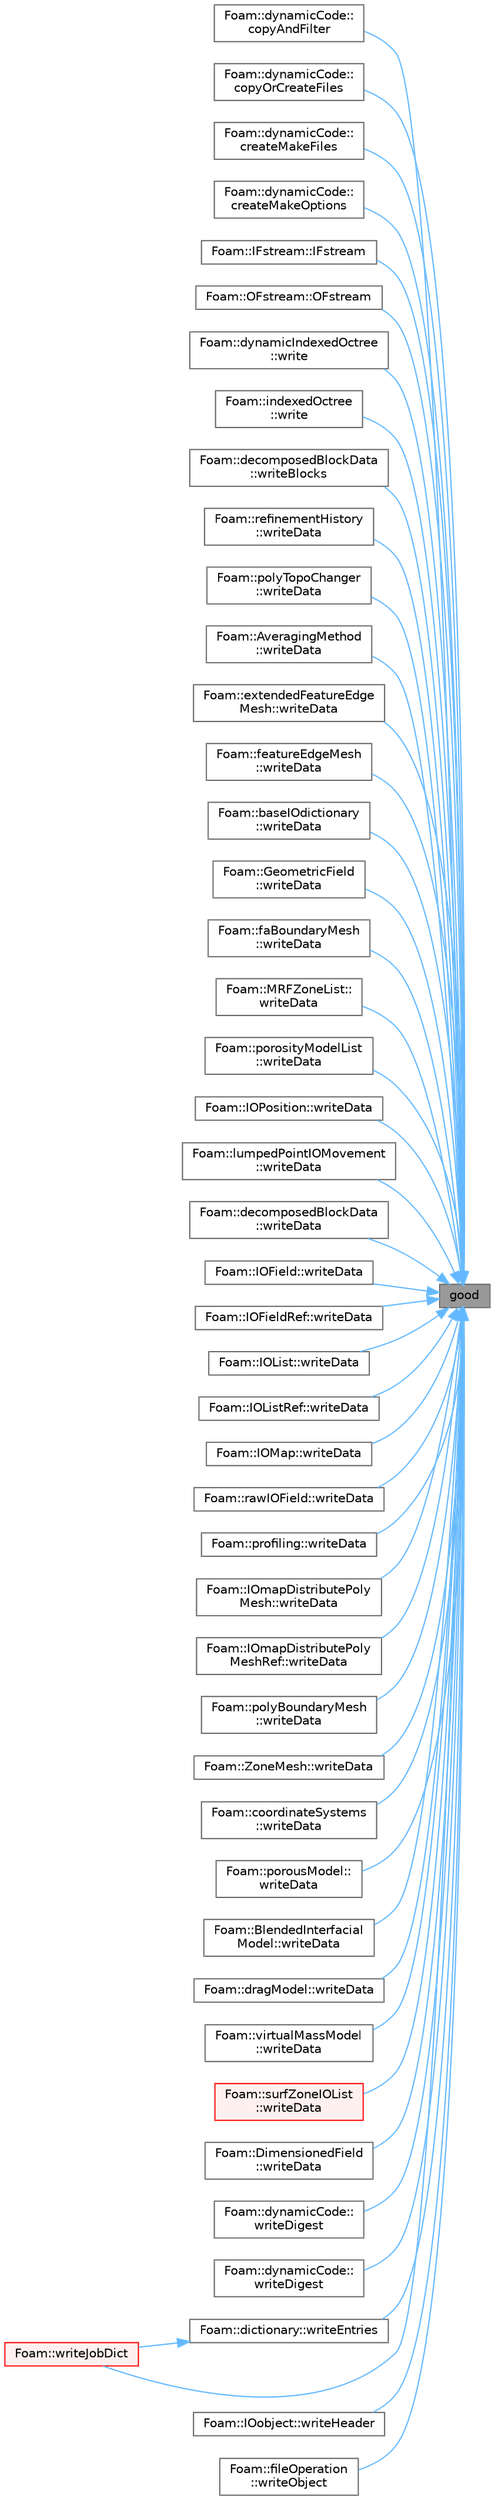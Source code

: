digraph "good"
{
 // LATEX_PDF_SIZE
  bgcolor="transparent";
  edge [fontname=Helvetica,fontsize=10,labelfontname=Helvetica,labelfontsize=10];
  node [fontname=Helvetica,fontsize=10,shape=box,height=0.2,width=0.4];
  rankdir="RL";
  Node1 [id="Node000001",label="good",height=0.2,width=0.4,color="gray40", fillcolor="grey60", style="filled", fontcolor="black",tooltip=" "];
  Node1 -> Node2 [id="edge1_Node000001_Node000002",dir="back",color="steelblue1",style="solid",tooltip=" "];
  Node2 [id="Node000002",label="Foam::dynamicCode::\lcopyAndFilter",height=0.2,width=0.4,color="grey40", fillcolor="white", style="filled",URL="$classFoam_1_1dynamicCode.html#a1c5c6c6385cd29521ecf0305e3db8448",tooltip=" "];
  Node1 -> Node3 [id="edge2_Node000001_Node000003",dir="back",color="steelblue1",style="solid",tooltip=" "];
  Node3 [id="Node000003",label="Foam::dynamicCode::\lcopyOrCreateFiles",height=0.2,width=0.4,color="grey40", fillcolor="white", style="filled",URL="$classFoam_1_1dynamicCode.html#a249bc10e4d99e27de0ee2960ef67516f",tooltip=" "];
  Node1 -> Node4 [id="edge3_Node000001_Node000004",dir="back",color="steelblue1",style="solid",tooltip=" "];
  Node4 [id="Node000004",label="Foam::dynamicCode::\lcreateMakeFiles",height=0.2,width=0.4,color="grey40", fillcolor="white", style="filled",URL="$classFoam_1_1dynamicCode.html#aabd9acd8da8ed9336a3b1b18ec26c618",tooltip=" "];
  Node1 -> Node5 [id="edge4_Node000001_Node000005",dir="back",color="steelblue1",style="solid",tooltip=" "];
  Node5 [id="Node000005",label="Foam::dynamicCode::\lcreateMakeOptions",height=0.2,width=0.4,color="grey40", fillcolor="white", style="filled",URL="$classFoam_1_1dynamicCode.html#ae08bbb58bb7231e905cb6f2b8cab7946",tooltip=" "];
  Node1 -> Node6 [id="edge5_Node000001_Node000006",dir="back",color="steelblue1",style="solid",tooltip=" "];
  Node6 [id="Node000006",label="Foam::IFstream::IFstream",height=0.2,width=0.4,color="grey40", fillcolor="white", style="filled",URL="$classFoam_1_1IFstream.html#a44e3cfdad61ef8186a1193e583707961",tooltip=" "];
  Node1 -> Node7 [id="edge6_Node000001_Node000007",dir="back",color="steelblue1",style="solid",tooltip=" "];
  Node7 [id="Node000007",label="Foam::OFstream::OFstream",height=0.2,width=0.4,color="grey40", fillcolor="white", style="filled",URL="$classFoam_1_1OFstream.html#aa8dc436eb7869e89f28cf7918f1f4fa4",tooltip=" "];
  Node1 -> Node8 [id="edge7_Node000001_Node000008",dir="back",color="steelblue1",style="solid",tooltip=" "];
  Node8 [id="Node000008",label="Foam::dynamicIndexedOctree\l::write",height=0.2,width=0.4,color="grey40", fillcolor="white", style="filled",URL="$classFoam_1_1dynamicIndexedOctree.html#a8acd7185091b57617cd69190aa19fb8a",tooltip=" "];
  Node1 -> Node9 [id="edge8_Node000001_Node000009",dir="back",color="steelblue1",style="solid",tooltip=" "];
  Node9 [id="Node000009",label="Foam::indexedOctree\l::write",height=0.2,width=0.4,color="grey40", fillcolor="white", style="filled",URL="$classFoam_1_1indexedOctree.html#a8acd7185091b57617cd69190aa19fb8a",tooltip=" "];
  Node1 -> Node10 [id="edge9_Node000001_Node000010",dir="back",color="steelblue1",style="solid",tooltip=" "];
  Node10 [id="Node000010",label="Foam::decomposedBlockData\l::writeBlocks",height=0.2,width=0.4,color="grey40", fillcolor="white", style="filled",URL="$classFoam_1_1decomposedBlockData.html#ad484d28a54857aafa865e5d70437bb63",tooltip=" "];
  Node1 -> Node11 [id="edge10_Node000001_Node000011",dir="back",color="steelblue1",style="solid",tooltip=" "];
  Node11 [id="Node000011",label="Foam::refinementHistory\l::writeData",height=0.2,width=0.4,color="grey40", fillcolor="white", style="filled",URL="$classFoam_1_1refinementHistory.html#a25900c366cb0a98321899fde6c66dab7",tooltip=" "];
  Node1 -> Node12 [id="edge11_Node000001_Node000012",dir="back",color="steelblue1",style="solid",tooltip=" "];
  Node12 [id="Node000012",label="Foam::polyTopoChanger\l::writeData",height=0.2,width=0.4,color="grey40", fillcolor="white", style="filled",URL="$classFoam_1_1polyTopoChanger.html#a25900c366cb0a98321899fde6c66dab7",tooltip=" "];
  Node1 -> Node13 [id="edge12_Node000001_Node000013",dir="back",color="steelblue1",style="solid",tooltip=" "];
  Node13 [id="Node000013",label="Foam::AveragingMethod\l::writeData",height=0.2,width=0.4,color="grey40", fillcolor="white", style="filled",URL="$classFoam_1_1AveragingMethod.html#a25900c366cb0a98321899fde6c66dab7",tooltip=" "];
  Node1 -> Node14 [id="edge13_Node000001_Node000014",dir="back",color="steelblue1",style="solid",tooltip=" "];
  Node14 [id="Node000014",label="Foam::extendedFeatureEdge\lMesh::writeData",height=0.2,width=0.4,color="grey40", fillcolor="white", style="filled",URL="$classFoam_1_1extendedFeatureEdgeMesh.html#a25900c366cb0a98321899fde6c66dab7",tooltip=" "];
  Node1 -> Node15 [id="edge14_Node000001_Node000015",dir="back",color="steelblue1",style="solid",tooltip=" "];
  Node15 [id="Node000015",label="Foam::featureEdgeMesh\l::writeData",height=0.2,width=0.4,color="grey40", fillcolor="white", style="filled",URL="$classFoam_1_1featureEdgeMesh.html#a25900c366cb0a98321899fde6c66dab7",tooltip=" "];
  Node1 -> Node16 [id="edge15_Node000001_Node000016",dir="back",color="steelblue1",style="solid",tooltip=" "];
  Node16 [id="Node000016",label="Foam::baseIOdictionary\l::writeData",height=0.2,width=0.4,color="grey40", fillcolor="white", style="filled",URL="$classFoam_1_1baseIOdictionary.html#a25900c366cb0a98321899fde6c66dab7",tooltip=" "];
  Node1 -> Node17 [id="edge16_Node000001_Node000017",dir="back",color="steelblue1",style="solid",tooltip=" "];
  Node17 [id="Node000017",label="Foam::GeometricField\l::writeData",height=0.2,width=0.4,color="grey40", fillcolor="white", style="filled",URL="$classFoam_1_1GeometricField.html#a25900c366cb0a98321899fde6c66dab7",tooltip=" "];
  Node1 -> Node18 [id="edge17_Node000001_Node000018",dir="back",color="steelblue1",style="solid",tooltip=" "];
  Node18 [id="Node000018",label="Foam::faBoundaryMesh\l::writeData",height=0.2,width=0.4,color="grey40", fillcolor="white", style="filled",URL="$classFoam_1_1faBoundaryMesh.html#a4c658e15d7e8f5819cdc0eedbbbeb85e",tooltip=" "];
  Node1 -> Node19 [id="edge18_Node000001_Node000019",dir="back",color="steelblue1",style="solid",tooltip=" "];
  Node19 [id="Node000019",label="Foam::MRFZoneList::\lwriteData",height=0.2,width=0.4,color="grey40", fillcolor="white", style="filled",URL="$classFoam_1_1MRFZoneList.html#a4c658e15d7e8f5819cdc0eedbbbeb85e",tooltip=" "];
  Node1 -> Node20 [id="edge19_Node000001_Node000020",dir="back",color="steelblue1",style="solid",tooltip=" "];
  Node20 [id="Node000020",label="Foam::porosityModelList\l::writeData",height=0.2,width=0.4,color="grey40", fillcolor="white", style="filled",URL="$classFoam_1_1porosityModelList.html#a4c658e15d7e8f5819cdc0eedbbbeb85e",tooltip=" "];
  Node1 -> Node21 [id="edge20_Node000001_Node000021",dir="back",color="steelblue1",style="solid",tooltip=" "];
  Node21 [id="Node000021",label="Foam::IOPosition::writeData",height=0.2,width=0.4,color="grey40", fillcolor="white", style="filled",URL="$classFoam_1_1IOPosition.html#a4c658e15d7e8f5819cdc0eedbbbeb85e",tooltip=" "];
  Node1 -> Node22 [id="edge21_Node000001_Node000022",dir="back",color="steelblue1",style="solid",tooltip=" "];
  Node22 [id="Node000022",label="Foam::lumpedPointIOMovement\l::writeData",height=0.2,width=0.4,color="grey40", fillcolor="white", style="filled",URL="$classFoam_1_1lumpedPointIOMovement.html#a4c658e15d7e8f5819cdc0eedbbbeb85e",tooltip=" "];
  Node1 -> Node23 [id="edge22_Node000001_Node000023",dir="back",color="steelblue1",style="solid",tooltip=" "];
  Node23 [id="Node000023",label="Foam::decomposedBlockData\l::writeData",height=0.2,width=0.4,color="grey40", fillcolor="white", style="filled",URL="$classFoam_1_1decomposedBlockData.html#a4c658e15d7e8f5819cdc0eedbbbeb85e",tooltip=" "];
  Node1 -> Node24 [id="edge23_Node000001_Node000024",dir="back",color="steelblue1",style="solid",tooltip=" "];
  Node24 [id="Node000024",label="Foam::IOField::writeData",height=0.2,width=0.4,color="grey40", fillcolor="white", style="filled",URL="$classFoam_1_1IOField.html#a4c658e15d7e8f5819cdc0eedbbbeb85e",tooltip=" "];
  Node1 -> Node25 [id="edge24_Node000001_Node000025",dir="back",color="steelblue1",style="solid",tooltip=" "];
  Node25 [id="Node000025",label="Foam::IOFieldRef::writeData",height=0.2,width=0.4,color="grey40", fillcolor="white", style="filled",URL="$classFoam_1_1IOFieldRef.html#a4c658e15d7e8f5819cdc0eedbbbeb85e",tooltip=" "];
  Node1 -> Node26 [id="edge25_Node000001_Node000026",dir="back",color="steelblue1",style="solid",tooltip=" "];
  Node26 [id="Node000026",label="Foam::IOList::writeData",height=0.2,width=0.4,color="grey40", fillcolor="white", style="filled",URL="$classFoam_1_1IOList.html#a4c658e15d7e8f5819cdc0eedbbbeb85e",tooltip=" "];
  Node1 -> Node27 [id="edge26_Node000001_Node000027",dir="back",color="steelblue1",style="solid",tooltip=" "];
  Node27 [id="Node000027",label="Foam::IOListRef::writeData",height=0.2,width=0.4,color="grey40", fillcolor="white", style="filled",URL="$classFoam_1_1IOListRef.html#a4c658e15d7e8f5819cdc0eedbbbeb85e",tooltip=" "];
  Node1 -> Node28 [id="edge27_Node000001_Node000028",dir="back",color="steelblue1",style="solid",tooltip=" "];
  Node28 [id="Node000028",label="Foam::IOMap::writeData",height=0.2,width=0.4,color="grey40", fillcolor="white", style="filled",URL="$classFoam_1_1IOMap.html#a4c658e15d7e8f5819cdc0eedbbbeb85e",tooltip=" "];
  Node1 -> Node29 [id="edge28_Node000001_Node000029",dir="back",color="steelblue1",style="solid",tooltip=" "];
  Node29 [id="Node000029",label="Foam::rawIOField::writeData",height=0.2,width=0.4,color="grey40", fillcolor="white", style="filled",URL="$classFoam_1_1rawIOField.html#a4c658e15d7e8f5819cdc0eedbbbeb85e",tooltip=" "];
  Node1 -> Node30 [id="edge29_Node000001_Node000030",dir="back",color="steelblue1",style="solid",tooltip=" "];
  Node30 [id="Node000030",label="Foam::profiling::writeData",height=0.2,width=0.4,color="grey40", fillcolor="white", style="filled",URL="$classFoam_1_1profiling.html#a4c658e15d7e8f5819cdc0eedbbbeb85e",tooltip=" "];
  Node1 -> Node31 [id="edge30_Node000001_Node000031",dir="back",color="steelblue1",style="solid",tooltip=" "];
  Node31 [id="Node000031",label="Foam::IOmapDistributePoly\lMesh::writeData",height=0.2,width=0.4,color="grey40", fillcolor="white", style="filled",URL="$classFoam_1_1IOmapDistributePolyMesh.html#a4c658e15d7e8f5819cdc0eedbbbeb85e",tooltip=" "];
  Node1 -> Node32 [id="edge31_Node000001_Node000032",dir="back",color="steelblue1",style="solid",tooltip=" "];
  Node32 [id="Node000032",label="Foam::IOmapDistributePoly\lMeshRef::writeData",height=0.2,width=0.4,color="grey40", fillcolor="white", style="filled",URL="$classFoam_1_1IOmapDistributePolyMeshRef.html#a4c658e15d7e8f5819cdc0eedbbbeb85e",tooltip=" "];
  Node1 -> Node33 [id="edge32_Node000001_Node000033",dir="back",color="steelblue1",style="solid",tooltip=" "];
  Node33 [id="Node000033",label="Foam::polyBoundaryMesh\l::writeData",height=0.2,width=0.4,color="grey40", fillcolor="white", style="filled",URL="$classFoam_1_1polyBoundaryMesh.html#a4c658e15d7e8f5819cdc0eedbbbeb85e",tooltip=" "];
  Node1 -> Node34 [id="edge33_Node000001_Node000034",dir="back",color="steelblue1",style="solid",tooltip=" "];
  Node34 [id="Node000034",label="Foam::ZoneMesh::writeData",height=0.2,width=0.4,color="grey40", fillcolor="white", style="filled",URL="$classFoam_1_1ZoneMesh.html#a4c658e15d7e8f5819cdc0eedbbbeb85e",tooltip=" "];
  Node1 -> Node35 [id="edge34_Node000001_Node000035",dir="back",color="steelblue1",style="solid",tooltip=" "];
  Node35 [id="Node000035",label="Foam::coordinateSystems\l::writeData",height=0.2,width=0.4,color="grey40", fillcolor="white", style="filled",URL="$classFoam_1_1coordinateSystems.html#a4c658e15d7e8f5819cdc0eedbbbeb85e",tooltip=" "];
  Node1 -> Node36 [id="edge35_Node000001_Node000036",dir="back",color="steelblue1",style="solid",tooltip=" "];
  Node36 [id="Node000036",label="Foam::porousModel::\lwriteData",height=0.2,width=0.4,color="grey40", fillcolor="white", style="filled",URL="$classFoam_1_1porousModel.html#a4c658e15d7e8f5819cdc0eedbbbeb85e",tooltip=" "];
  Node1 -> Node37 [id="edge36_Node000001_Node000037",dir="back",color="steelblue1",style="solid",tooltip=" "];
  Node37 [id="Node000037",label="Foam::BlendedInterfacial\lModel::writeData",height=0.2,width=0.4,color="grey40", fillcolor="white", style="filled",URL="$classFoam_1_1BlendedInterfacialModel.html#a4c658e15d7e8f5819cdc0eedbbbeb85e",tooltip=" "];
  Node1 -> Node38 [id="edge37_Node000001_Node000038",dir="back",color="steelblue1",style="solid",tooltip=" "];
  Node38 [id="Node000038",label="Foam::dragModel::writeData",height=0.2,width=0.4,color="grey40", fillcolor="white", style="filled",URL="$classFoam_1_1dragModel.html#a4c658e15d7e8f5819cdc0eedbbbeb85e",tooltip=" "];
  Node1 -> Node39 [id="edge38_Node000001_Node000039",dir="back",color="steelblue1",style="solid",tooltip=" "];
  Node39 [id="Node000039",label="Foam::virtualMassModel\l::writeData",height=0.2,width=0.4,color="grey40", fillcolor="white", style="filled",URL="$classFoam_1_1virtualMassModel.html#a4c658e15d7e8f5819cdc0eedbbbeb85e",tooltip=" "];
  Node1 -> Node40 [id="edge39_Node000001_Node000040",dir="back",color="steelblue1",style="solid",tooltip=" "];
  Node40 [id="Node000040",label="Foam::surfZoneIOList\l::writeData",height=0.2,width=0.4,color="red", fillcolor="#FFF0F0", style="filled",URL="$classFoam_1_1surfZoneIOList.html#a4c658e15d7e8f5819cdc0eedbbbeb85e",tooltip=" "];
  Node1 -> Node42 [id="edge40_Node000001_Node000042",dir="back",color="steelblue1",style="solid",tooltip=" "];
  Node42 [id="Node000042",label="Foam::DimensionedField\l::writeData",height=0.2,width=0.4,color="grey40", fillcolor="white", style="filled",URL="$classFoam_1_1DimensionedField.html#a803d80b897234a2ffeaae984c2056b74",tooltip=" "];
  Node1 -> Node43 [id="edge41_Node000001_Node000043",dir="back",color="steelblue1",style="solid",tooltip=" "];
  Node43 [id="Node000043",label="Foam::dynamicCode::\lwriteDigest",height=0.2,width=0.4,color="grey40", fillcolor="white", style="filled",URL="$classFoam_1_1dynamicCode.html#ab628f8171d7bdd58a9c7524e172d245a",tooltip=" "];
  Node1 -> Node44 [id="edge42_Node000001_Node000044",dir="back",color="steelblue1",style="solid",tooltip=" "];
  Node44 [id="Node000044",label="Foam::dynamicCode::\lwriteDigest",height=0.2,width=0.4,color="grey40", fillcolor="white", style="filled",URL="$classFoam_1_1dynamicCode.html#a4f0f0cc8eeea247f320dda715876d194",tooltip=" "];
  Node1 -> Node45 [id="edge43_Node000001_Node000045",dir="back",color="steelblue1",style="solid",tooltip=" "];
  Node45 [id="Node000045",label="Foam::dictionary::writeEntries",height=0.2,width=0.4,color="grey40", fillcolor="white", style="filled",URL="$classFoam_1_1dictionary.html#ab0dbd54ef21ad902e2bf300b3e50b31a",tooltip=" "];
  Node45 -> Node46 [id="edge44_Node000045_Node000046",dir="back",color="steelblue1",style="solid",tooltip=" "];
  Node46 [id="Node000046",label="Foam::writeJobDict",height=0.2,width=0.4,color="red", fillcolor="#FFF0F0", style="filled",URL="$namespaceFoam.html#a9a917f33e1ba0088dc2ddbda8ab8e353",tooltip=" "];
  Node1 -> Node51 [id="edge45_Node000001_Node000051",dir="back",color="steelblue1",style="solid",tooltip=" "];
  Node51 [id="Node000051",label="Foam::IOobject::writeHeader",height=0.2,width=0.4,color="grey40", fillcolor="white", style="filled",URL="$classFoam_1_1IOobject.html#a93d7e67e6141bb3a71094293142e7572",tooltip=" "];
  Node1 -> Node46 [id="edge46_Node000001_Node000046",dir="back",color="steelblue1",style="solid",tooltip=" "];
  Node1 -> Node52 [id="edge47_Node000001_Node000052",dir="back",color="steelblue1",style="solid",tooltip=" "];
  Node52 [id="Node000052",label="Foam::fileOperation\l::writeObject",height=0.2,width=0.4,color="grey40", fillcolor="white", style="filled",URL="$classFoam_1_1fileOperation.html#adf2fecc42be75b94917f486b70d2ad6a",tooltip=" "];
}
